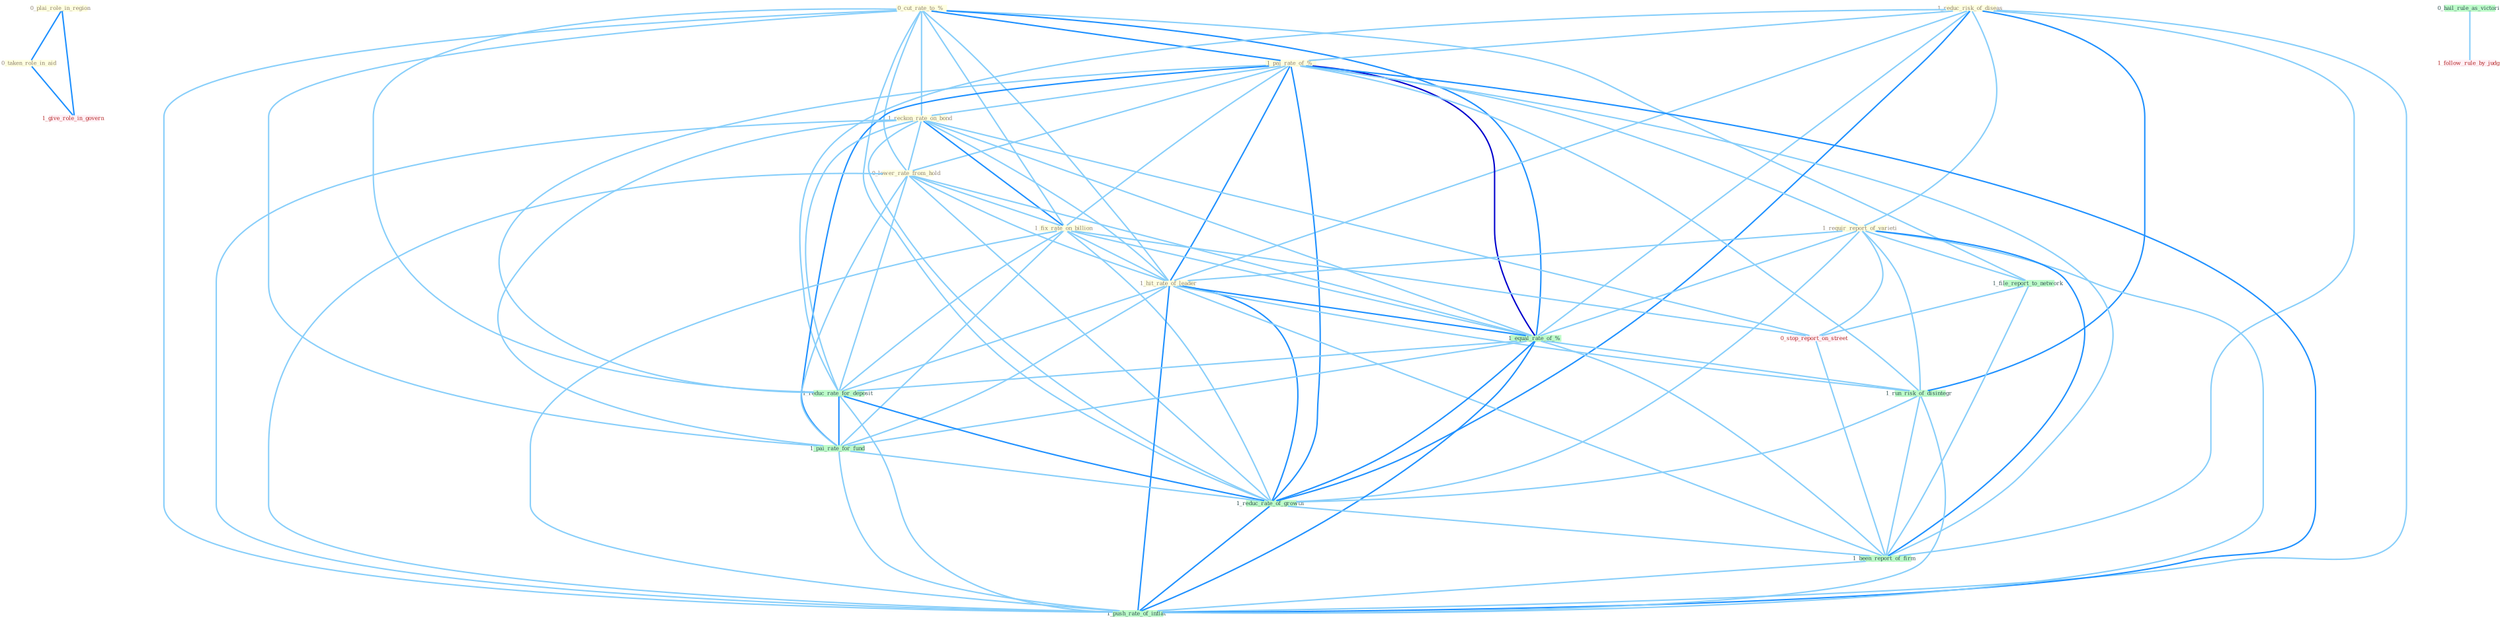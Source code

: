 Graph G{ 
    node
    [shape=polygon,style=filled,width=.5,height=.06,color="#BDFCC9",fixedsize=true,fontsize=4,
    fontcolor="#2f4f4f"];
    {node
    [color="#ffffe0", fontcolor="#8b7d6b"] "0_plai_role_in_region " "0_cut_rate_to_% " "1_reduc_risk_of_diseas " "1_pai_rate_of_% " "1_reckon_rate_on_bond " "1_requir_report_of_varieti " "0_lower_rate_from_hold " "1_fix_rate_on_billion " "1_hit_rate_of_leader " "0_taken_role_in_aid "}
{node [color="#fff0f5", fontcolor="#b22222"] "0_stop_report_on_street " "1_give_role_in_govern " "1_follow_rule_by_judg "}
edge [color="#B0E2FF"];

	"0_plai_role_in_region " -- "0_taken_role_in_aid " [w="2", color="#1e90ff" , len=0.8];
	"0_plai_role_in_region " -- "1_give_role_in_govern " [w="2", color="#1e90ff" , len=0.8];
	"0_cut_rate_to_% " -- "1_pai_rate_of_% " [w="2", color="#1e90ff" , len=0.8];
	"0_cut_rate_to_% " -- "1_reckon_rate_on_bond " [w="1", color="#87cefa" ];
	"0_cut_rate_to_% " -- "0_lower_rate_from_hold " [w="1", color="#87cefa" ];
	"0_cut_rate_to_% " -- "1_fix_rate_on_billion " [w="1", color="#87cefa" ];
	"0_cut_rate_to_% " -- "1_hit_rate_of_leader " [w="1", color="#87cefa" ];
	"0_cut_rate_to_% " -- "1_file_report_to_network " [w="1", color="#87cefa" ];
	"0_cut_rate_to_% " -- "1_equal_rate_of_% " [w="2", color="#1e90ff" , len=0.8];
	"0_cut_rate_to_% " -- "1_reduc_rate_for_deposit " [w="1", color="#87cefa" ];
	"0_cut_rate_to_% " -- "1_pai_rate_for_fund " [w="1", color="#87cefa" ];
	"0_cut_rate_to_% " -- "1_reduc_rate_of_growth " [w="1", color="#87cefa" ];
	"0_cut_rate_to_% " -- "1_push_rate_of_inflat " [w="1", color="#87cefa" ];
	"1_reduc_risk_of_diseas " -- "1_pai_rate_of_% " [w="1", color="#87cefa" ];
	"1_reduc_risk_of_diseas " -- "1_requir_report_of_varieti " [w="1", color="#87cefa" ];
	"1_reduc_risk_of_diseas " -- "1_hit_rate_of_leader " [w="1", color="#87cefa" ];
	"1_reduc_risk_of_diseas " -- "1_equal_rate_of_% " [w="1", color="#87cefa" ];
	"1_reduc_risk_of_diseas " -- "1_reduc_rate_for_deposit " [w="1", color="#87cefa" ];
	"1_reduc_risk_of_diseas " -- "1_run_risk_of_disintegr " [w="2", color="#1e90ff" , len=0.8];
	"1_reduc_risk_of_diseas " -- "1_reduc_rate_of_growth " [w="2", color="#1e90ff" , len=0.8];
	"1_reduc_risk_of_diseas " -- "1_been_report_of_firm " [w="1", color="#87cefa" ];
	"1_reduc_risk_of_diseas " -- "1_push_rate_of_inflat " [w="1", color="#87cefa" ];
	"1_pai_rate_of_% " -- "1_reckon_rate_on_bond " [w="1", color="#87cefa" ];
	"1_pai_rate_of_% " -- "1_requir_report_of_varieti " [w="1", color="#87cefa" ];
	"1_pai_rate_of_% " -- "0_lower_rate_from_hold " [w="1", color="#87cefa" ];
	"1_pai_rate_of_% " -- "1_fix_rate_on_billion " [w="1", color="#87cefa" ];
	"1_pai_rate_of_% " -- "1_hit_rate_of_leader " [w="2", color="#1e90ff" , len=0.8];
	"1_pai_rate_of_% " -- "1_equal_rate_of_% " [w="3", color="#0000cd" , len=0.6];
	"1_pai_rate_of_% " -- "1_reduc_rate_for_deposit " [w="1", color="#87cefa" ];
	"1_pai_rate_of_% " -- "1_pai_rate_for_fund " [w="2", color="#1e90ff" , len=0.8];
	"1_pai_rate_of_% " -- "1_run_risk_of_disintegr " [w="1", color="#87cefa" ];
	"1_pai_rate_of_% " -- "1_reduc_rate_of_growth " [w="2", color="#1e90ff" , len=0.8];
	"1_pai_rate_of_% " -- "1_been_report_of_firm " [w="1", color="#87cefa" ];
	"1_pai_rate_of_% " -- "1_push_rate_of_inflat " [w="2", color="#1e90ff" , len=0.8];
	"1_reckon_rate_on_bond " -- "0_lower_rate_from_hold " [w="1", color="#87cefa" ];
	"1_reckon_rate_on_bond " -- "1_fix_rate_on_billion " [w="2", color="#1e90ff" , len=0.8];
	"1_reckon_rate_on_bond " -- "1_hit_rate_of_leader " [w="1", color="#87cefa" ];
	"1_reckon_rate_on_bond " -- "1_equal_rate_of_% " [w="1", color="#87cefa" ];
	"1_reckon_rate_on_bond " -- "0_stop_report_on_street " [w="1", color="#87cefa" ];
	"1_reckon_rate_on_bond " -- "1_reduc_rate_for_deposit " [w="1", color="#87cefa" ];
	"1_reckon_rate_on_bond " -- "1_pai_rate_for_fund " [w="1", color="#87cefa" ];
	"1_reckon_rate_on_bond " -- "1_reduc_rate_of_growth " [w="1", color="#87cefa" ];
	"1_reckon_rate_on_bond " -- "1_push_rate_of_inflat " [w="1", color="#87cefa" ];
	"1_requir_report_of_varieti " -- "1_hit_rate_of_leader " [w="1", color="#87cefa" ];
	"1_requir_report_of_varieti " -- "1_file_report_to_network " [w="1", color="#87cefa" ];
	"1_requir_report_of_varieti " -- "1_equal_rate_of_% " [w="1", color="#87cefa" ];
	"1_requir_report_of_varieti " -- "0_stop_report_on_street " [w="1", color="#87cefa" ];
	"1_requir_report_of_varieti " -- "1_run_risk_of_disintegr " [w="1", color="#87cefa" ];
	"1_requir_report_of_varieti " -- "1_reduc_rate_of_growth " [w="1", color="#87cefa" ];
	"1_requir_report_of_varieti " -- "1_been_report_of_firm " [w="2", color="#1e90ff" , len=0.8];
	"1_requir_report_of_varieti " -- "1_push_rate_of_inflat " [w="1", color="#87cefa" ];
	"0_lower_rate_from_hold " -- "1_fix_rate_on_billion " [w="1", color="#87cefa" ];
	"0_lower_rate_from_hold " -- "1_hit_rate_of_leader " [w="1", color="#87cefa" ];
	"0_lower_rate_from_hold " -- "1_equal_rate_of_% " [w="1", color="#87cefa" ];
	"0_lower_rate_from_hold " -- "1_reduc_rate_for_deposit " [w="1", color="#87cefa" ];
	"0_lower_rate_from_hold " -- "1_pai_rate_for_fund " [w="1", color="#87cefa" ];
	"0_lower_rate_from_hold " -- "1_reduc_rate_of_growth " [w="1", color="#87cefa" ];
	"0_lower_rate_from_hold " -- "1_push_rate_of_inflat " [w="1", color="#87cefa" ];
	"1_fix_rate_on_billion " -- "1_hit_rate_of_leader " [w="1", color="#87cefa" ];
	"1_fix_rate_on_billion " -- "1_equal_rate_of_% " [w="1", color="#87cefa" ];
	"1_fix_rate_on_billion " -- "0_stop_report_on_street " [w="1", color="#87cefa" ];
	"1_fix_rate_on_billion " -- "1_reduc_rate_for_deposit " [w="1", color="#87cefa" ];
	"1_fix_rate_on_billion " -- "1_pai_rate_for_fund " [w="1", color="#87cefa" ];
	"1_fix_rate_on_billion " -- "1_reduc_rate_of_growth " [w="1", color="#87cefa" ];
	"1_fix_rate_on_billion " -- "1_push_rate_of_inflat " [w="1", color="#87cefa" ];
	"1_hit_rate_of_leader " -- "1_equal_rate_of_% " [w="2", color="#1e90ff" , len=0.8];
	"1_hit_rate_of_leader " -- "1_reduc_rate_for_deposit " [w="1", color="#87cefa" ];
	"1_hit_rate_of_leader " -- "1_pai_rate_for_fund " [w="1", color="#87cefa" ];
	"1_hit_rate_of_leader " -- "1_run_risk_of_disintegr " [w="1", color="#87cefa" ];
	"1_hit_rate_of_leader " -- "1_reduc_rate_of_growth " [w="2", color="#1e90ff" , len=0.8];
	"1_hit_rate_of_leader " -- "1_been_report_of_firm " [w="1", color="#87cefa" ];
	"1_hit_rate_of_leader " -- "1_push_rate_of_inflat " [w="2", color="#1e90ff" , len=0.8];
	"0_taken_role_in_aid " -- "1_give_role_in_govern " [w="2", color="#1e90ff" , len=0.8];
	"1_file_report_to_network " -- "0_stop_report_on_street " [w="1", color="#87cefa" ];
	"1_file_report_to_network " -- "1_been_report_of_firm " [w="1", color="#87cefa" ];
	"1_equal_rate_of_% " -- "1_reduc_rate_for_deposit " [w="1", color="#87cefa" ];
	"1_equal_rate_of_% " -- "1_pai_rate_for_fund " [w="1", color="#87cefa" ];
	"1_equal_rate_of_% " -- "1_run_risk_of_disintegr " [w="1", color="#87cefa" ];
	"1_equal_rate_of_% " -- "1_reduc_rate_of_growth " [w="2", color="#1e90ff" , len=0.8];
	"1_equal_rate_of_% " -- "1_been_report_of_firm " [w="1", color="#87cefa" ];
	"1_equal_rate_of_% " -- "1_push_rate_of_inflat " [w="2", color="#1e90ff" , len=0.8];
	"0_stop_report_on_street " -- "1_been_report_of_firm " [w="1", color="#87cefa" ];
	"1_reduc_rate_for_deposit " -- "1_pai_rate_for_fund " [w="2", color="#1e90ff" , len=0.8];
	"1_reduc_rate_for_deposit " -- "1_reduc_rate_of_growth " [w="2", color="#1e90ff" , len=0.8];
	"1_reduc_rate_for_deposit " -- "1_push_rate_of_inflat " [w="1", color="#87cefa" ];
	"1_pai_rate_for_fund " -- "1_reduc_rate_of_growth " [w="1", color="#87cefa" ];
	"1_pai_rate_for_fund " -- "1_push_rate_of_inflat " [w="1", color="#87cefa" ];
	"0_hail_rule_as_victori " -- "1_follow_rule_by_judg " [w="1", color="#87cefa" ];
	"1_run_risk_of_disintegr " -- "1_reduc_rate_of_growth " [w="1", color="#87cefa" ];
	"1_run_risk_of_disintegr " -- "1_been_report_of_firm " [w="1", color="#87cefa" ];
	"1_run_risk_of_disintegr " -- "1_push_rate_of_inflat " [w="1", color="#87cefa" ];
	"1_reduc_rate_of_growth " -- "1_been_report_of_firm " [w="1", color="#87cefa" ];
	"1_reduc_rate_of_growth " -- "1_push_rate_of_inflat " [w="2", color="#1e90ff" , len=0.8];
	"1_been_report_of_firm " -- "1_push_rate_of_inflat " [w="1", color="#87cefa" ];
}